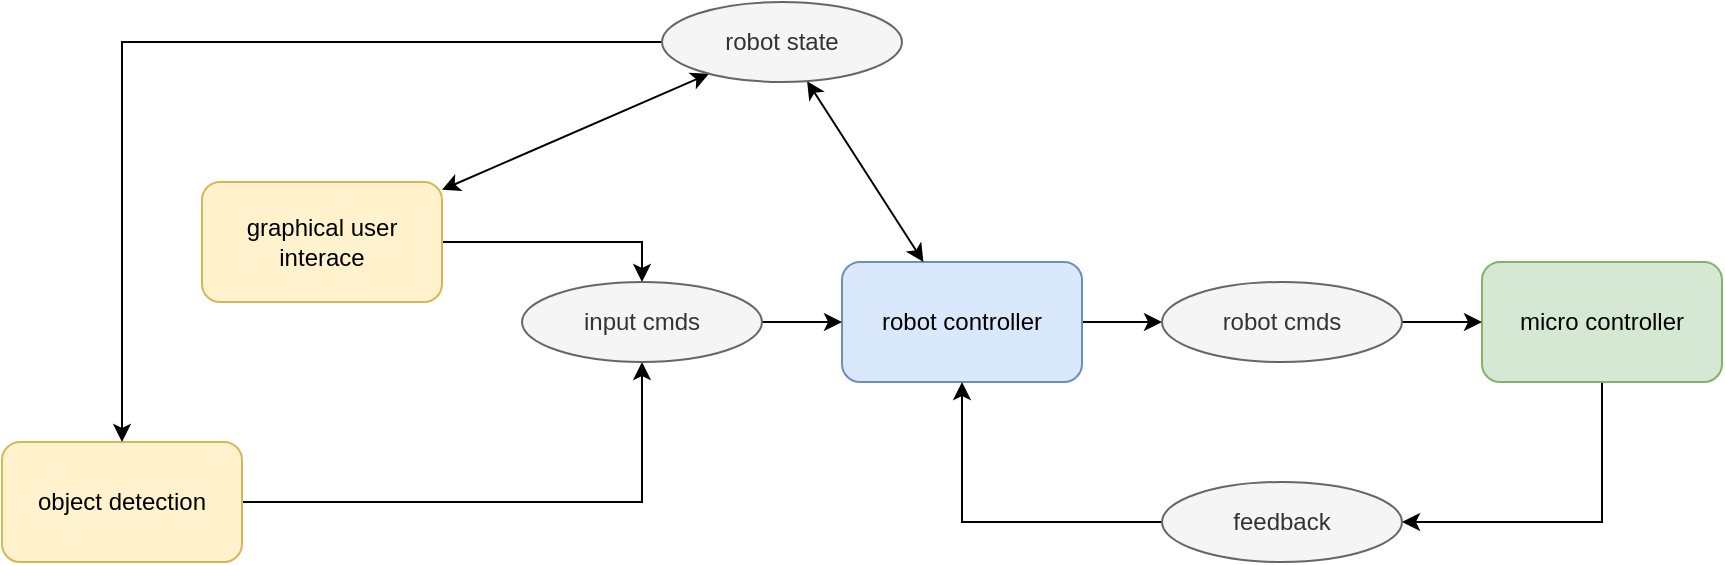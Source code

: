 <mxfile version="24.2.5" type="device">
  <diagram name="Page-1" id="bRGUuqnjSoF-uWrqqAZB">
    <mxGraphModel dx="1827" dy="658" grid="1" gridSize="10" guides="1" tooltips="1" connect="1" arrows="1" fold="1" page="1" pageScale="1" pageWidth="827" pageHeight="1169" math="0" shadow="0">
      <root>
        <mxCell id="0" />
        <mxCell id="1" parent="0" />
        <mxCell id="HgOTJqrBcqDNtJXsu4tY-11" style="edgeStyle=orthogonalEdgeStyle;rounded=0;orthogonalLoop=1;jettySize=auto;html=1;" edge="1" parent="1" source="HgOTJqrBcqDNtJXsu4tY-1" target="HgOTJqrBcqDNtJXsu4tY-7">
          <mxGeometry relative="1" as="geometry" />
        </mxCell>
        <mxCell id="HgOTJqrBcqDNtJXsu4tY-1" value="robot controller" style="rounded=1;whiteSpace=wrap;html=1;fillColor=#dae8fc;strokeColor=#6c8ebf;" vertex="1" parent="1">
          <mxGeometry x="370" y="240" width="120" height="60" as="geometry" />
        </mxCell>
        <mxCell id="HgOTJqrBcqDNtJXsu4tY-15" style="edgeStyle=orthogonalEdgeStyle;rounded=0;orthogonalLoop=1;jettySize=auto;html=1;entryX=1;entryY=0.5;entryDx=0;entryDy=0;" edge="1" parent="1" source="HgOTJqrBcqDNtJXsu4tY-2" target="HgOTJqrBcqDNtJXsu4tY-8">
          <mxGeometry relative="1" as="geometry">
            <Array as="points">
              <mxPoint x="750" y="370" />
            </Array>
          </mxGeometry>
        </mxCell>
        <mxCell id="HgOTJqrBcqDNtJXsu4tY-2" value="micro controller" style="rounded=1;whiteSpace=wrap;html=1;fillColor=#d5e8d4;strokeColor=#82b366;" vertex="1" parent="1">
          <mxGeometry x="690" y="240" width="120" height="60" as="geometry" />
        </mxCell>
        <mxCell id="HgOTJqrBcqDNtJXsu4tY-28" style="edgeStyle=orthogonalEdgeStyle;rounded=0;orthogonalLoop=1;jettySize=auto;html=1;entryX=0.5;entryY=0;entryDx=0;entryDy=0;" edge="1" parent="1" source="HgOTJqrBcqDNtJXsu4tY-3" target="HgOTJqrBcqDNtJXsu4tY-6">
          <mxGeometry relative="1" as="geometry" />
        </mxCell>
        <mxCell id="HgOTJqrBcqDNtJXsu4tY-29" style="rounded=0;orthogonalLoop=1;jettySize=auto;html=1;startArrow=classic;startFill=1;" edge="1" parent="1" source="HgOTJqrBcqDNtJXsu4tY-3" target="HgOTJqrBcqDNtJXsu4tY-9">
          <mxGeometry relative="1" as="geometry" />
        </mxCell>
        <mxCell id="HgOTJqrBcqDNtJXsu4tY-3" value="graphical user interace" style="rounded=1;whiteSpace=wrap;html=1;fillColor=#fff2cc;strokeColor=#d6b656;" vertex="1" parent="1">
          <mxGeometry x="50" y="200" width="120" height="60" as="geometry" />
        </mxCell>
        <mxCell id="HgOTJqrBcqDNtJXsu4tY-26" style="edgeStyle=orthogonalEdgeStyle;rounded=0;orthogonalLoop=1;jettySize=auto;html=1;entryX=0.5;entryY=1;entryDx=0;entryDy=0;" edge="1" parent="1" source="HgOTJqrBcqDNtJXsu4tY-4" target="HgOTJqrBcqDNtJXsu4tY-6">
          <mxGeometry relative="1" as="geometry" />
        </mxCell>
        <mxCell id="HgOTJqrBcqDNtJXsu4tY-4" value="object detection" style="rounded=1;whiteSpace=wrap;html=1;fillColor=#fff2cc;strokeColor=#d6b656;" vertex="1" parent="1">
          <mxGeometry x="-50" y="330" width="120" height="60" as="geometry" />
        </mxCell>
        <mxCell id="HgOTJqrBcqDNtJXsu4tY-27" style="edgeStyle=orthogonalEdgeStyle;rounded=0;orthogonalLoop=1;jettySize=auto;html=1;" edge="1" parent="1" source="HgOTJqrBcqDNtJXsu4tY-6" target="HgOTJqrBcqDNtJXsu4tY-1">
          <mxGeometry relative="1" as="geometry" />
        </mxCell>
        <mxCell id="HgOTJqrBcqDNtJXsu4tY-6" value="input cmds" style="ellipse;whiteSpace=wrap;html=1;fillColor=#f5f5f5;strokeColor=#666666;fontColor=#333333;" vertex="1" parent="1">
          <mxGeometry x="210" y="250" width="120" height="40" as="geometry" />
        </mxCell>
        <mxCell id="HgOTJqrBcqDNtJXsu4tY-14" style="edgeStyle=orthogonalEdgeStyle;rounded=0;orthogonalLoop=1;jettySize=auto;html=1;" edge="1" parent="1" source="HgOTJqrBcqDNtJXsu4tY-7" target="HgOTJqrBcqDNtJXsu4tY-2">
          <mxGeometry relative="1" as="geometry" />
        </mxCell>
        <mxCell id="HgOTJqrBcqDNtJXsu4tY-7" value="robot cmds" style="ellipse;whiteSpace=wrap;html=1;fillColor=#f5f5f5;strokeColor=#666666;fontColor=#333333;" vertex="1" parent="1">
          <mxGeometry x="530" y="250" width="120" height="40" as="geometry" />
        </mxCell>
        <mxCell id="HgOTJqrBcqDNtJXsu4tY-16" style="edgeStyle=orthogonalEdgeStyle;rounded=0;orthogonalLoop=1;jettySize=auto;html=1;" edge="1" parent="1" source="HgOTJqrBcqDNtJXsu4tY-8" target="HgOTJqrBcqDNtJXsu4tY-1">
          <mxGeometry relative="1" as="geometry" />
        </mxCell>
        <mxCell id="HgOTJqrBcqDNtJXsu4tY-8" value="feedback" style="ellipse;whiteSpace=wrap;html=1;fillColor=#f5f5f5;strokeColor=#666666;fontColor=#333333;" vertex="1" parent="1">
          <mxGeometry x="530" y="350" width="120" height="40" as="geometry" />
        </mxCell>
        <mxCell id="HgOTJqrBcqDNtJXsu4tY-25" style="edgeStyle=orthogonalEdgeStyle;rounded=0;orthogonalLoop=1;jettySize=auto;html=1;" edge="1" parent="1" source="HgOTJqrBcqDNtJXsu4tY-9" target="HgOTJqrBcqDNtJXsu4tY-4">
          <mxGeometry relative="1" as="geometry" />
        </mxCell>
        <mxCell id="HgOTJqrBcqDNtJXsu4tY-31" style="rounded=0;orthogonalLoop=1;jettySize=auto;html=1;startArrow=classic;startFill=1;" edge="1" parent="1" source="HgOTJqrBcqDNtJXsu4tY-9" target="HgOTJqrBcqDNtJXsu4tY-1">
          <mxGeometry relative="1" as="geometry" />
        </mxCell>
        <mxCell id="HgOTJqrBcqDNtJXsu4tY-9" value="robot state" style="ellipse;whiteSpace=wrap;html=1;fillColor=#f5f5f5;strokeColor=#666666;fontColor=#333333;" vertex="1" parent="1">
          <mxGeometry x="280" y="110" width="120" height="40" as="geometry" />
        </mxCell>
      </root>
    </mxGraphModel>
  </diagram>
</mxfile>
